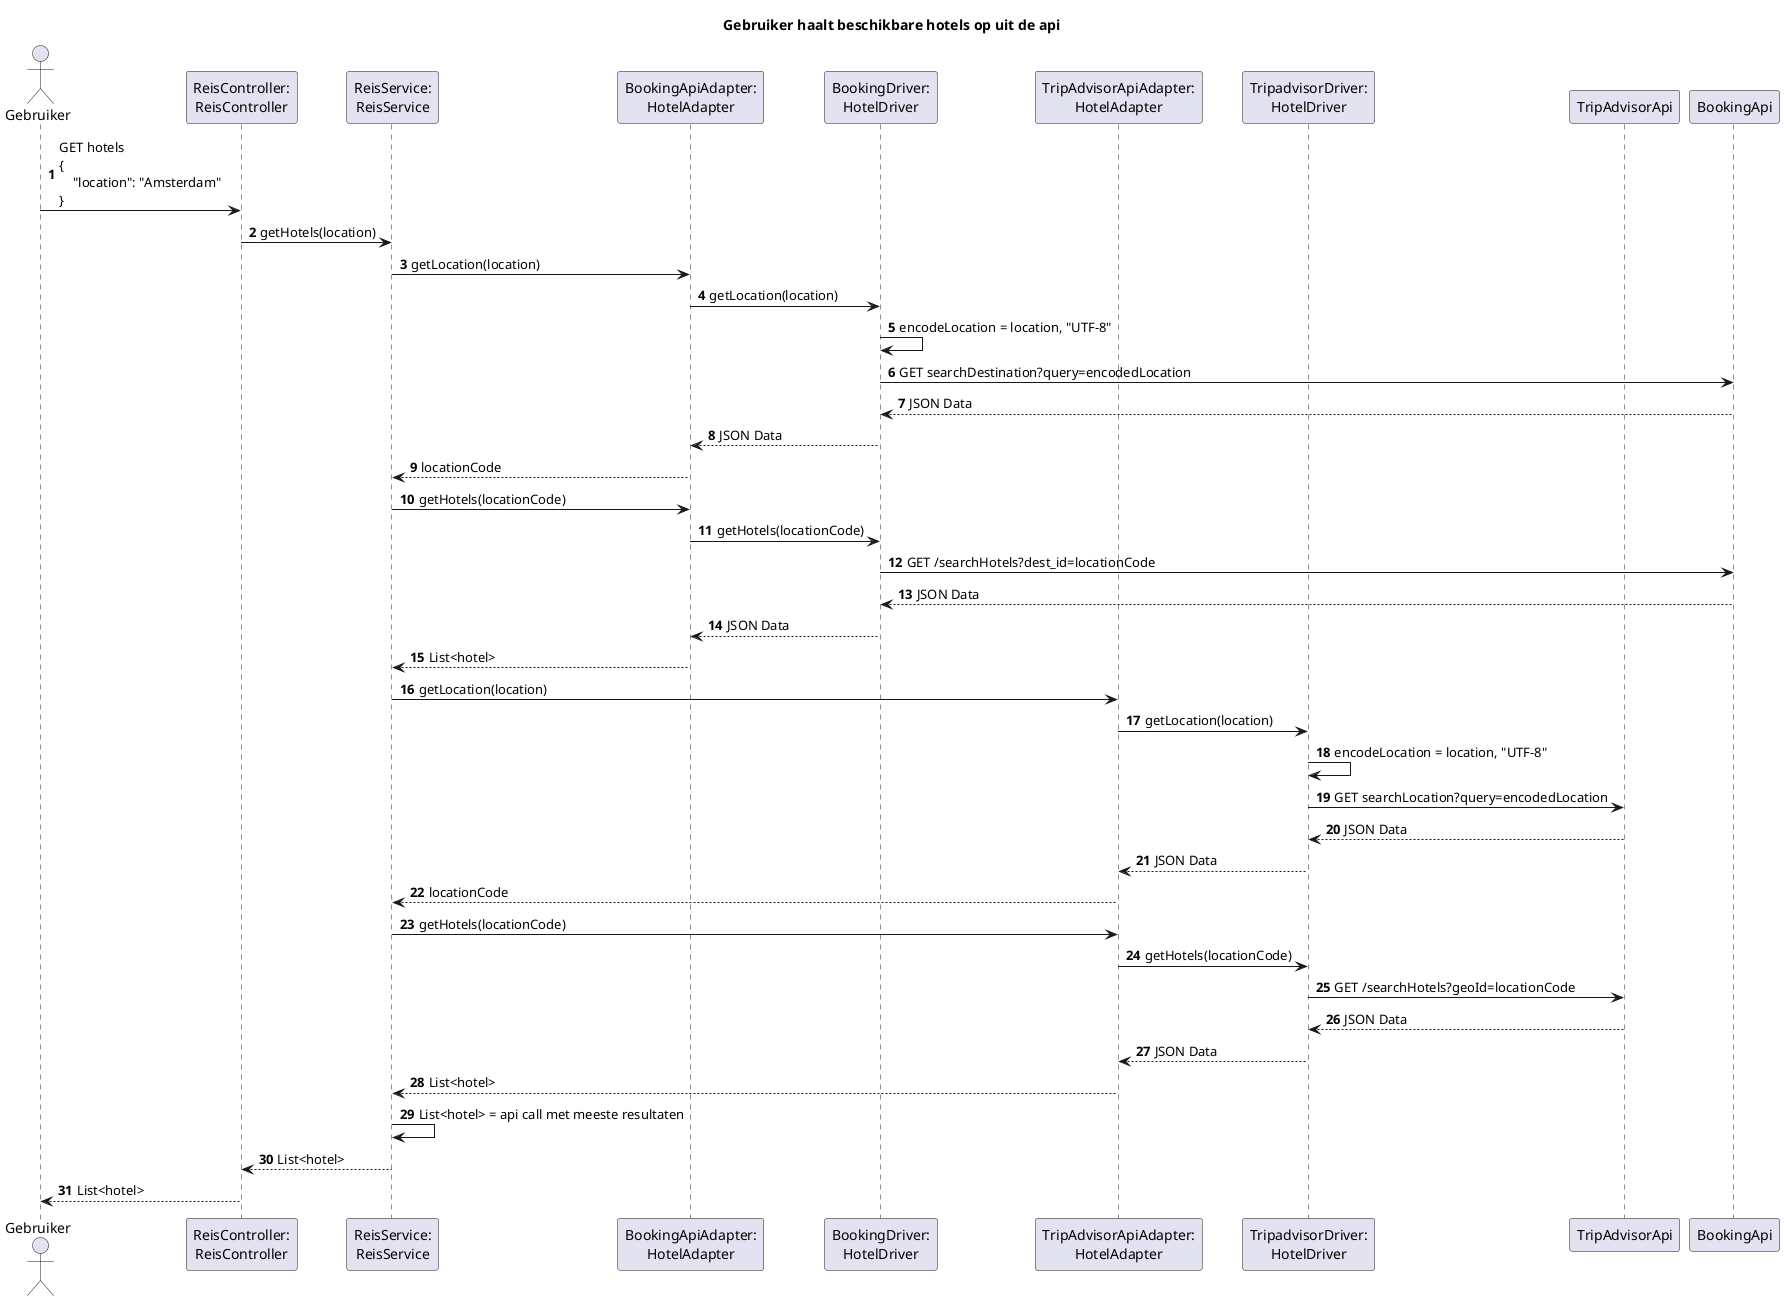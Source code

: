 @startuml

autonumber

title "Gebruiker haalt beschikbare hotels op uit de api"

actor "Gebruiker" as Gebruiker
participant "ReisController:\nReisController" as controller1
participant "ReisService:\nReisService" as service1
participant "BookingApiAdapter:\nHotelAdapter" as BookingAdapt
participant "BookingDriver:\nHotelDriver" as BookingDrv
participant "TripAdvisorApiAdapter:\nHotelAdapter" as TripAdapt
participant "TripadvisorDriver:\nHotelDriver" as TripDrv

participant "TripAdvisorApi" as TripApi
participant "BookingApi" as BookingApi


Gebruiker -> controller1 : GET hotels\n\
{\n\
    "location": "Amsterdam" \n\
}

controller1 -> service1 : getHotels(location)

service1 -> BookingAdapt : getLocation(location)
BookingAdapt -> BookingDrv : getLocation(location)
BookingDrv -> BookingDrv : encodeLocation = location, "UTF-8"
BookingDrv -> BookingApi : GET searchDestination?query=encodedLocation
BookingApi --> BookingDrv : JSON Data
BookingDrv --> BookingAdapt : JSON Data
BookingAdapt --> service1 : locationCode
service1 -> BookingAdapt : getHotels(locationCode)
BookingAdapt -> BookingDrv : getHotels(locationCode)
BookingDrv -> BookingApi : GET /searchHotels?dest_id=locationCode
BookingApi --> BookingDrv : JSON Data
BookingDrv --> BookingAdapt : JSON Data
BookingAdapt --> service1 : List<hotel>

service1 -> TripAdapt : getLocation(location)
TripAdapt -> TripDrv : getLocation(location)
TripDrv -> TripDrv : encodeLocation = location, "UTF-8"
TripDrv -> TripApi : GET searchLocation?query=encodedLocation
TripApi --> TripDrv : JSON Data
TripDrv --> TripAdapt : JSON Data
TripAdapt --> service1 : locationCode
service1 -> TripAdapt : getHotels(locationCode)
TripAdapt -> TripDrv : getHotels(locationCode)
TripDrv -> TripApi : GET /searchHotels?geoId=locationCode
TripApi --> TripDrv : JSON Data
TripDrv --> TripAdapt : JSON Data
TripAdapt --> service1 : List<hotel>


service1 -> service1 : List<hotel> = api call met meeste resultaten
service1 --> controller1 : List<hotel>
controller1 --> Gebruiker : List<hotel>



@enduml
